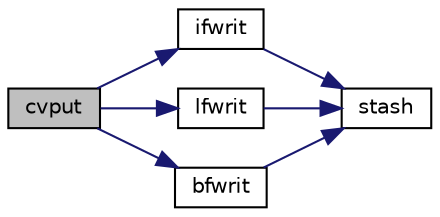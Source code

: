 digraph "cvput"
{
  edge [fontname="Helvetica",fontsize="10",labelfontname="Helvetica",labelfontsize="10"];
  node [fontname="Helvetica",fontsize="10",shape=record];
  rankdir="LR";
  Node1 [label="cvput",height=0.2,width=0.4,color="black", fillcolor="grey75", style="filled", fontcolor="black"];
  Node1 -> Node2 [color="midnightblue",fontsize="10",style="solid",fontname="Helvetica"];
  Node2 [label="ifwrit",height=0.2,width=0.4,color="black", fillcolor="white", style="filled",URL="$putgetsubs_8f.html#a3cd4a9559d862ea6df3c442238be9728"];
  Node2 -> Node3 [color="midnightblue",fontsize="10",style="solid",fontname="Helvetica"];
  Node3 [label="stash",height=0.2,width=0.4,color="black", fillcolor="white", style="filled",URL="$stash_8f.html#a47f96cfcf0b52c1121a42dd3e15f5f7e"];
  Node1 -> Node4 [color="midnightblue",fontsize="10",style="solid",fontname="Helvetica"];
  Node4 [label="lfwrit",height=0.2,width=0.4,color="black", fillcolor="white", style="filled",URL="$putgetsubs_8f.html#a8b435043b7af6c04d8198e1100857d34"];
  Node4 -> Node3 [color="midnightblue",fontsize="10",style="solid",fontname="Helvetica"];
  Node1 -> Node5 [color="midnightblue",fontsize="10",style="solid",fontname="Helvetica"];
  Node5 [label="bfwrit",height=0.2,width=0.4,color="black", fillcolor="white", style="filled",URL="$putgetsubs_8f.html#ac1bf78e167b5695a26783509367746f8"];
  Node5 -> Node3 [color="midnightblue",fontsize="10",style="solid",fontname="Helvetica"];
}
